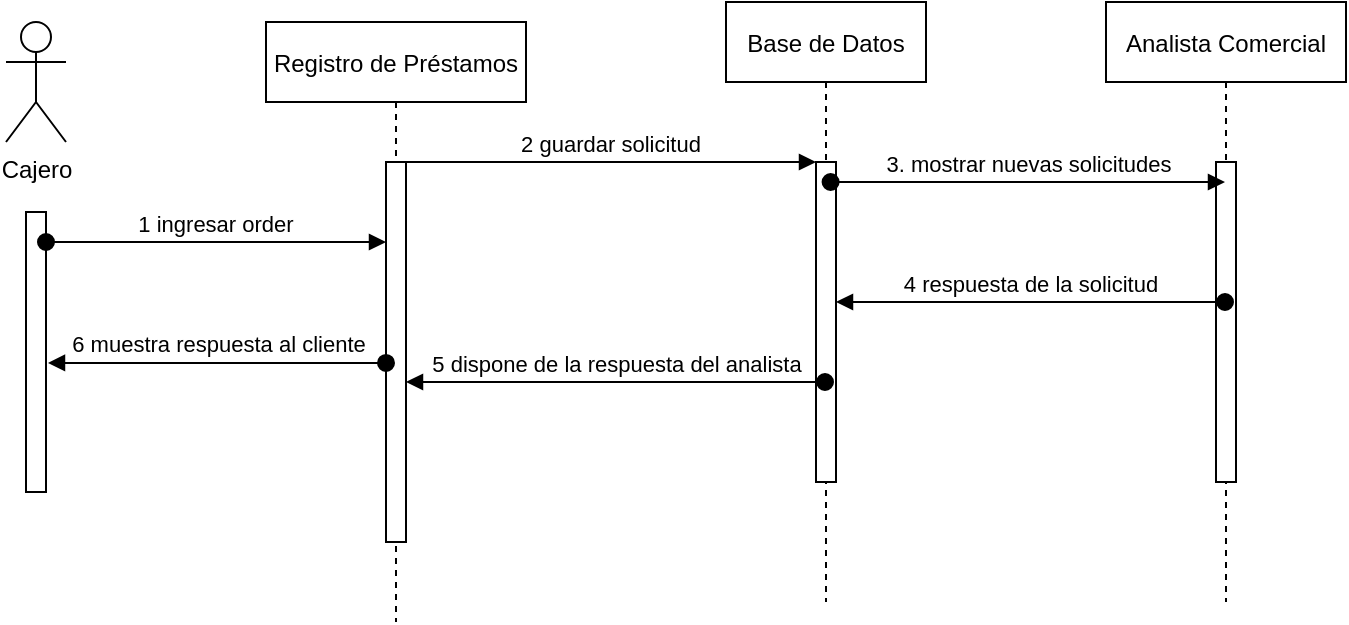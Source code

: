 <mxfile version="13.6.9" type="github">
  <diagram id="kgpKYQtTHZ0yAKxKKP6v" name="Page-1">
    <mxGraphModel dx="1799" dy="484" grid="1" gridSize="10" guides="1" tooltips="1" connect="1" arrows="1" fold="1" page="1" pageScale="1" pageWidth="850" pageHeight="1100" math="0" shadow="0">
      <root>
        <mxCell id="0" />
        <mxCell id="1" parent="0" />
        <mxCell id="3nuBFxr9cyL0pnOWT2aG-1" value="Registro de Préstamos" style="shape=umlLifeline;perimeter=lifelinePerimeter;container=1;collapsible=0;recursiveResize=0;rounded=0;shadow=0;strokeWidth=1;" parent="1" vertex="1">
          <mxGeometry x="70" y="90" width="130" height="300" as="geometry" />
        </mxCell>
        <mxCell id="3nuBFxr9cyL0pnOWT2aG-2" value="" style="points=[];perimeter=orthogonalPerimeter;rounded=0;shadow=0;strokeWidth=1;" parent="3nuBFxr9cyL0pnOWT2aG-1" vertex="1">
          <mxGeometry x="60" y="70" width="10" height="190" as="geometry" />
        </mxCell>
        <mxCell id="3nuBFxr9cyL0pnOWT2aG-5" value="Base de Datos" style="shape=umlLifeline;perimeter=lifelinePerimeter;container=1;collapsible=0;recursiveResize=0;rounded=0;shadow=0;strokeWidth=1;" parent="1" vertex="1">
          <mxGeometry x="300" y="80" width="100" height="300" as="geometry" />
        </mxCell>
        <mxCell id="3nuBFxr9cyL0pnOWT2aG-6" value="" style="points=[];perimeter=orthogonalPerimeter;rounded=0;shadow=0;strokeWidth=1;" parent="3nuBFxr9cyL0pnOWT2aG-5" vertex="1">
          <mxGeometry x="45" y="80" width="10" height="160" as="geometry" />
        </mxCell>
        <mxCell id="3nuBFxr9cyL0pnOWT2aG-8" value="2 guardar solicitud" style="verticalAlign=bottom;endArrow=block;entryX=0;entryY=0;shadow=0;strokeWidth=1;" parent="1" source="3nuBFxr9cyL0pnOWT2aG-2" target="3nuBFxr9cyL0pnOWT2aG-6" edge="1">
          <mxGeometry relative="1" as="geometry">
            <mxPoint x="275" y="160" as="sourcePoint" />
          </mxGeometry>
        </mxCell>
        <mxCell id="bVhWr8Tj8aRsI57dUlMa-1" value="Cajero" style="shape=umlActor;verticalLabelPosition=bottom;verticalAlign=top;html=1;" vertex="1" parent="1">
          <mxGeometry x="-60" y="90" width="30" height="60" as="geometry" />
        </mxCell>
        <mxCell id="bVhWr8Tj8aRsI57dUlMa-2" value="Analista Comercial" style="shape=umlLifeline;perimeter=lifelinePerimeter;container=1;collapsible=0;recursiveResize=0;rounded=0;shadow=0;strokeWidth=1;" vertex="1" parent="1">
          <mxGeometry x="490" y="80" width="120" height="300" as="geometry" />
        </mxCell>
        <mxCell id="bVhWr8Tj8aRsI57dUlMa-3" value="" style="points=[];perimeter=orthogonalPerimeter;rounded=0;shadow=0;strokeWidth=1;" vertex="1" parent="bVhWr8Tj8aRsI57dUlMa-2">
          <mxGeometry x="55" y="80" width="10" height="160" as="geometry" />
        </mxCell>
        <mxCell id="bVhWr8Tj8aRsI57dUlMa-4" value="3. mostrar nuevas solicitudes" style="html=1;verticalAlign=bottom;startArrow=oval;startFill=1;endArrow=block;startSize=8;exitX=0.523;exitY=0.3;exitDx=0;exitDy=0;exitPerimeter=0;" edge="1" parent="1" source="3nuBFxr9cyL0pnOWT2aG-5" target="bVhWr8Tj8aRsI57dUlMa-2">
          <mxGeometry width="60" relative="1" as="geometry">
            <mxPoint x="370" y="170" as="sourcePoint" />
            <mxPoint x="430" y="170" as="targetPoint" />
          </mxGeometry>
        </mxCell>
        <mxCell id="bVhWr8Tj8aRsI57dUlMa-5" value="4 respuesta de la solicitud" style="html=1;verticalAlign=bottom;startArrow=oval;startFill=1;endArrow=block;startSize=8;" edge="1" parent="1" source="bVhWr8Tj8aRsI57dUlMa-2" target="3nuBFxr9cyL0pnOWT2aG-6">
          <mxGeometry width="60" relative="1" as="geometry">
            <mxPoint x="370" y="170" as="sourcePoint" />
            <mxPoint x="430" y="170" as="targetPoint" />
          </mxGeometry>
        </mxCell>
        <mxCell id="bVhWr8Tj8aRsI57dUlMa-6" value="5 dispone de la respuesta del analista" style="html=1;verticalAlign=bottom;startArrow=oval;startFill=1;endArrow=block;startSize=8;" edge="1" parent="1" source="3nuBFxr9cyL0pnOWT2aG-5" target="3nuBFxr9cyL0pnOWT2aG-2">
          <mxGeometry width="60" relative="1" as="geometry">
            <mxPoint x="270" y="230" as="sourcePoint" />
            <mxPoint x="330" y="230" as="targetPoint" />
            <Array as="points">
              <mxPoint x="260" y="270" />
            </Array>
          </mxGeometry>
        </mxCell>
        <mxCell id="bVhWr8Tj8aRsI57dUlMa-7" value="" style="html=1;points=[];perimeter=orthogonalPerimeter;" vertex="1" parent="1">
          <mxGeometry x="-50" y="185" width="10" height="140" as="geometry" />
        </mxCell>
        <mxCell id="bVhWr8Tj8aRsI57dUlMa-8" value="6 muestra respuesta al cliente" style="html=1;verticalAlign=bottom;startArrow=oval;startFill=1;endArrow=block;startSize=8;entryX=1.1;entryY=0.539;entryDx=0;entryDy=0;entryPerimeter=0;" edge="1" parent="1" source="3nuBFxr9cyL0pnOWT2aG-2" target="bVhWr8Tj8aRsI57dUlMa-7">
          <mxGeometry width="60" relative="1" as="geometry">
            <mxPoint x="359.5" y="280" as="sourcePoint" />
            <mxPoint x="150" y="280" as="targetPoint" />
            <Array as="points" />
          </mxGeometry>
        </mxCell>
        <mxCell id="3nuBFxr9cyL0pnOWT2aG-3" value="1 ingresar order" style="verticalAlign=bottom;startArrow=oval;endArrow=block;startSize=8;shadow=0;strokeWidth=1;" parent="1" target="3nuBFxr9cyL0pnOWT2aG-2" edge="1" source="bVhWr8Tj8aRsI57dUlMa-7">
          <mxGeometry relative="1" as="geometry">
            <mxPoint x="-20" y="170" as="sourcePoint" />
            <Array as="points">
              <mxPoint x="50" y="200" />
            </Array>
          </mxGeometry>
        </mxCell>
      </root>
    </mxGraphModel>
  </diagram>
</mxfile>
